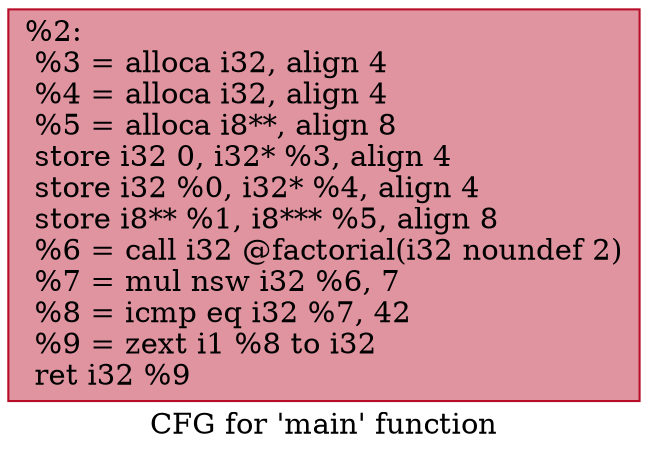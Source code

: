 digraph "CFG for 'main' function" {
	label="CFG for 'main' function";

	Node0x16ac5ac0d70 [shape=record,color="#b70d28ff", style=filled, fillcolor="#b70d2870",label="{%2:\l  %3 = alloca i32, align 4\l  %4 = alloca i32, align 4\l  %5 = alloca i8**, align 8\l  store i32 0, i32* %3, align 4\l  store i32 %0, i32* %4, align 4\l  store i8** %1, i8*** %5, align 8\l  %6 = call i32 @factorial(i32 noundef 2)\l  %7 = mul nsw i32 %6, 7\l  %8 = icmp eq i32 %7, 42\l  %9 = zext i1 %8 to i32\l  ret i32 %9\l}"];
}
